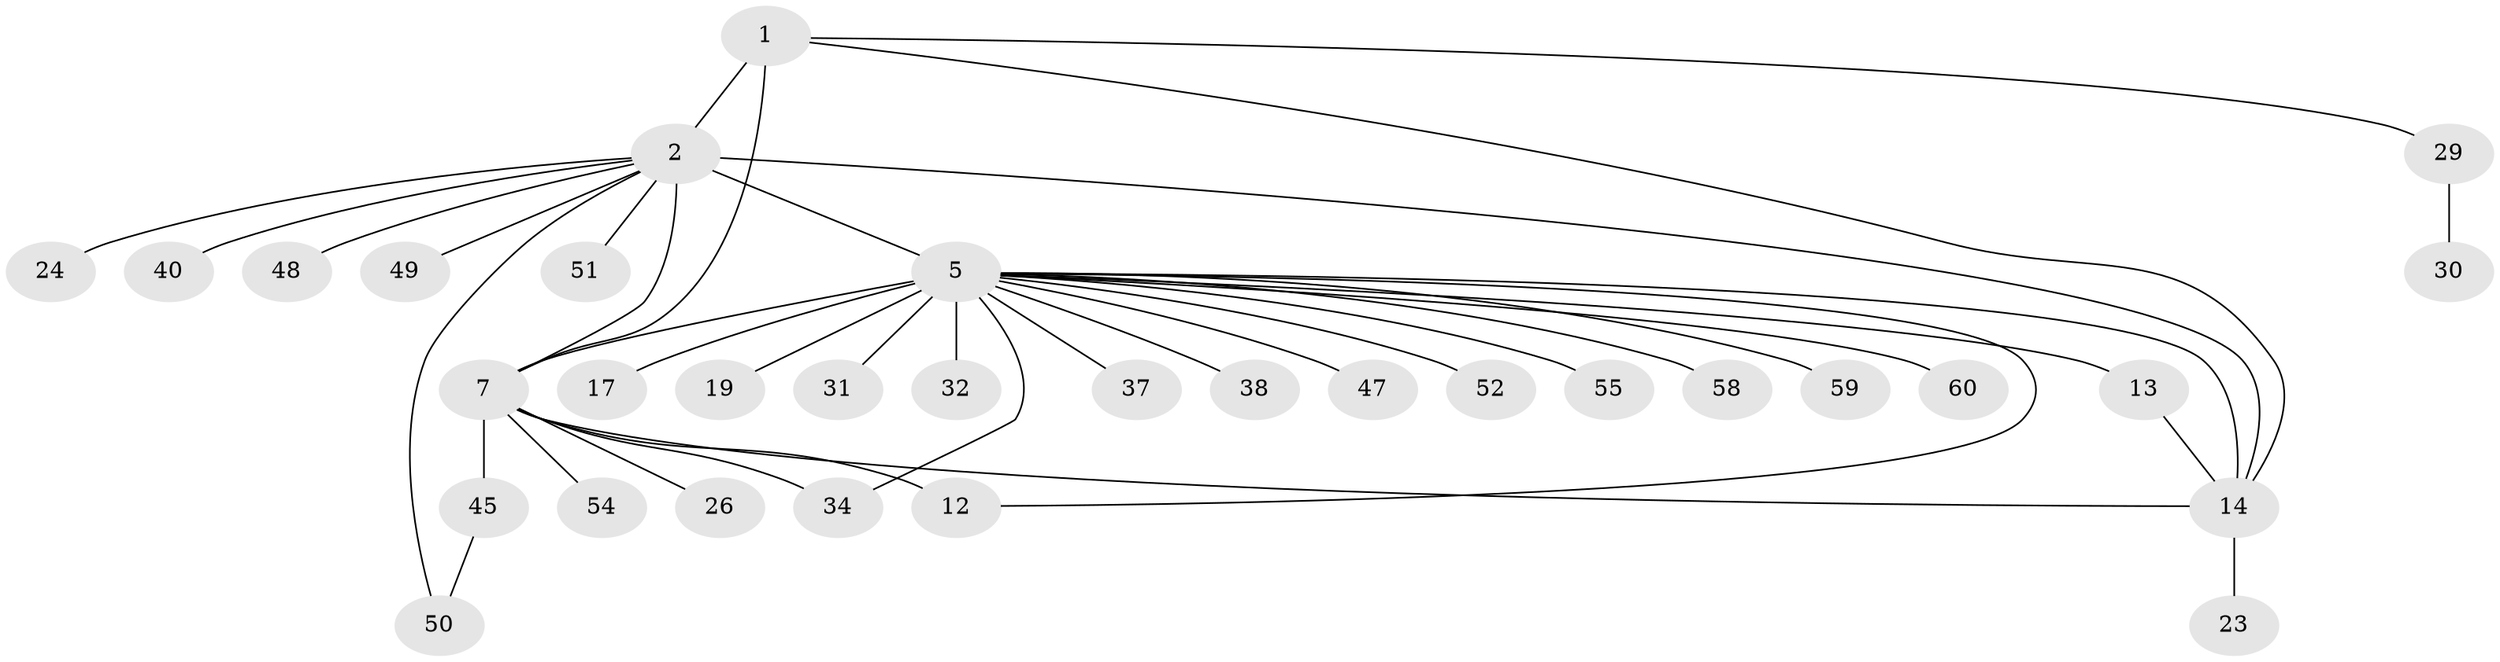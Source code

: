 // original degree distribution, {3: 0.0625, 10: 0.03125, 5: 0.03125, 8: 0.03125, 9: 0.015625, 4: 0.046875, 6: 0.046875, 7: 0.015625, 2: 0.21875, 1: 0.5}
// Generated by graph-tools (version 1.1) at 2025/19/03/04/25 18:19:32]
// undirected, 32 vertices, 40 edges
graph export_dot {
graph [start="1"]
  node [color=gray90,style=filled];
  1 [super="+3"];
  2 [super="+25+57+22+20+63+4"];
  5 [super="+9+10+46+6+42+64"];
  7 [super="+27+8+33+11"];
  12 [super="+35"];
  13;
  14 [super="+53+21"];
  17;
  19;
  23;
  24;
  26 [super="+28"];
  29;
  30;
  31;
  32;
  34 [super="+56"];
  37;
  38;
  40;
  45;
  47;
  48;
  49;
  50;
  51;
  52;
  54;
  55;
  58;
  59;
  60;
  1 -- 2 [weight=2];
  1 -- 29;
  1 -- 14;
  1 -- 7;
  2 -- 24;
  2 -- 48;
  2 -- 49;
  2 -- 51;
  2 -- 5 [weight=4];
  2 -- 7 [weight=2];
  2 -- 50;
  2 -- 40;
  2 -- 14;
  5 -- 17;
  5 -- 19;
  5 -- 37;
  5 -- 7 [weight=5];
  5 -- 12;
  5 -- 13;
  5 -- 14;
  5 -- 31;
  5 -- 32;
  5 -- 34;
  5 -- 47;
  5 -- 55;
  5 -- 58;
  5 -- 59;
  5 -- 60;
  5 -- 38;
  5 -- 52;
  7 -- 12 [weight=2];
  7 -- 26;
  7 -- 14;
  7 -- 54;
  7 -- 34;
  7 -- 45;
  13 -- 14;
  14 -- 23;
  29 -- 30;
  45 -- 50;
}
